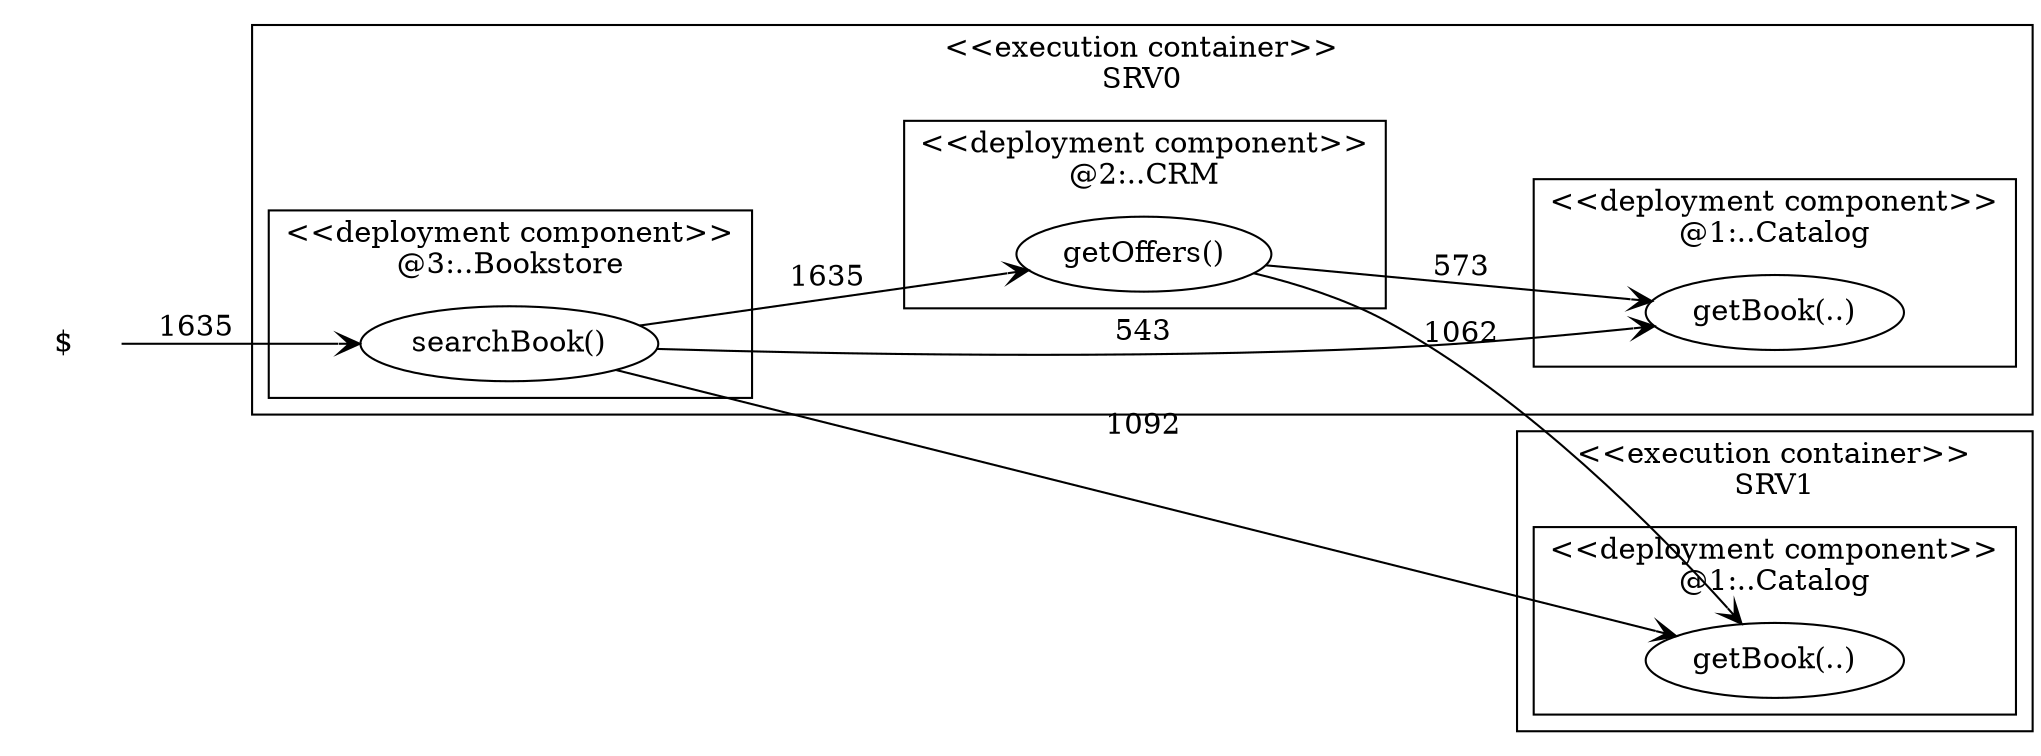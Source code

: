 digraph G {
 rankdir=LR;
"depNode_0" [label="$",shape="none"]
subgraph "cluster_container1" {
 label = "<<execution container>>\nSRV1";
 shape = "box";
 style = "filled";
 fillcolor = "white";
subgraph "cluster_component_1" {
 label = "<<deployment component>>\n@1:..Catalog";
 shape = "box";
 style = "filled";
 fillcolor = "white";
"depNode_2" [label="getBook(..)",shape="oval",style="filled",color="#000000",fillcolor="white"]
}
}
subgraph "cluster_container2" {
 label = "<<execution container>>\nSRV0";
 shape = "box";
 style = "filled";
 fillcolor = "white";
subgraph "cluster_component_2" {
 label = "<<deployment component>>\n@1:..Catalog";
 shape = "box";
 style = "filled";
 fillcolor = "white";
"depNode_4" [label="getBook(..)",shape="oval",style="filled",color="#000000",fillcolor="white"]
}
subgraph "cluster_component_3" {
 label = "<<deployment component>>\n@2:..CRM";
 shape = "box";
 style = "filled";
 fillcolor = "white";
"depNode_3" [label="getOffers()",shape="oval",style="filled",color="#000000",fillcolor="white"]
}
subgraph "cluster_component_4" {
 label = "<<deployment component>>\n@3:..Bookstore";
 shape = "box";
 style = "filled";
 fillcolor = "white";
"depNode_1" [label="searchBook()",shape="oval",style="filled",color="#000000",fillcolor="white"]
}
}
depNode_0->depNode_1[label=1635, style="solid", arrowhead="open", color="#000000"]
depNode_1->depNode_2[label=1092, style="solid", arrowhead="open", color="#000000"]
depNode_1->depNode_3[label=1635, style="solid", arrowhead="open", color="#000000"]
depNode_1->depNode_4[label=543, style="solid", arrowhead="open", color="#000000"]
depNode_3->depNode_2[label=1062, style="solid", arrowhead="open", color="#000000"]
depNode_3->depNode_4[label=573, style="solid", arrowhead="open", color="#000000"]
}
